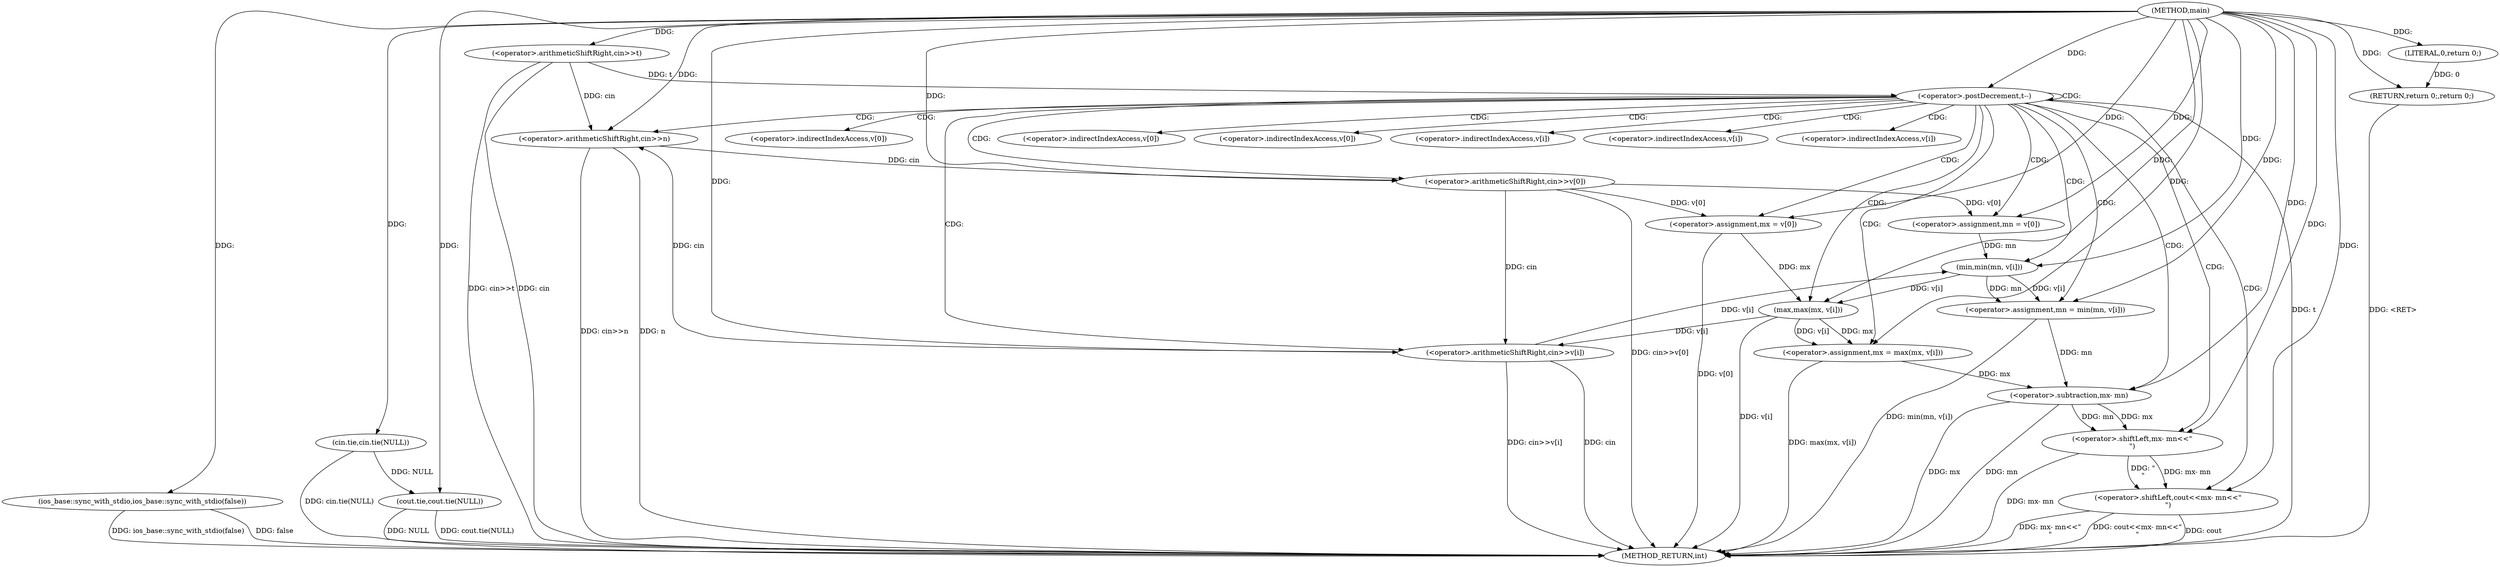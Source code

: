 digraph "main" {  
"1000111" [label = "(METHOD,main)" ]
"1000178" [label = "(METHOD_RETURN,int)" ]
"1000113" [label = "(ios_base::sync_with_stdio,ios_base::sync_with_stdio(false))" ]
"1000115" [label = "(cin.tie,cin.tie(NULL))" ]
"1000117" [label = "(cout.tie,cout.tie(NULL))" ]
"1000120" [label = "(<operator>.arithmeticShiftRight,cin>>t)" ]
"1000176" [label = "(RETURN,return 0;,return 0;)" ]
"1000124" [label = "(<operator>.postDecrement,t--)" ]
"1000177" [label = "(LITERAL,0,return 0;)" ]
"1000128" [label = "(<operator>.arithmeticShiftRight,cin>>n)" ]
"1000132" [label = "(<operator>.arithmeticShiftRight,cin>>v[0])" ]
"1000138" [label = "(<operator>.assignment,mn = v[0])" ]
"1000144" [label = "(<operator>.assignment,mx = v[0])" ]
"1000169" [label = "(<operator>.shiftLeft,cout<<mx- mn<<\"\n\")" ]
"1000150" [label = "(<operator>.arithmeticShiftRight,cin>>v[i])" ]
"1000155" [label = "(<operator>.assignment,mn = min(mn, v[i]))" ]
"1000162" [label = "(<operator>.assignment,mx = max(mx, v[i]))" ]
"1000171" [label = "(<operator>.shiftLeft,mx- mn<<\"\n\")" ]
"1000157" [label = "(min,min(mn, v[i]))" ]
"1000164" [label = "(max,max(mx, v[i]))" ]
"1000172" [label = "(<operator>.subtraction,mx- mn)" ]
"1000134" [label = "(<operator>.indirectIndexAccess,v[0])" ]
"1000140" [label = "(<operator>.indirectIndexAccess,v[0])" ]
"1000146" [label = "(<operator>.indirectIndexAccess,v[0])" ]
"1000152" [label = "(<operator>.indirectIndexAccess,v[i])" ]
"1000159" [label = "(<operator>.indirectIndexAccess,v[i])" ]
"1000166" [label = "(<operator>.indirectIndexAccess,v[i])" ]
  "1000113" -> "1000178"  [ label = "DDG: ios_base::sync_with_stdio(false)"] 
  "1000115" -> "1000178"  [ label = "DDG: cin.tie(NULL)"] 
  "1000117" -> "1000178"  [ label = "DDG: NULL"] 
  "1000117" -> "1000178"  [ label = "DDG: cout.tie(NULL)"] 
  "1000120" -> "1000178"  [ label = "DDG: cin"] 
  "1000120" -> "1000178"  [ label = "DDG: cin>>t"] 
  "1000124" -> "1000178"  [ label = "DDG: t"] 
  "1000128" -> "1000178"  [ label = "DDG: n"] 
  "1000128" -> "1000178"  [ label = "DDG: cin>>n"] 
  "1000132" -> "1000178"  [ label = "DDG: cin>>v[0]"] 
  "1000144" -> "1000178"  [ label = "DDG: v[0]"] 
  "1000150" -> "1000178"  [ label = "DDG: cin"] 
  "1000150" -> "1000178"  [ label = "DDG: cin>>v[i]"] 
  "1000155" -> "1000178"  [ label = "DDG: min(mn, v[i])"] 
  "1000164" -> "1000178"  [ label = "DDG: v[i]"] 
  "1000162" -> "1000178"  [ label = "DDG: max(mx, v[i])"] 
  "1000172" -> "1000178"  [ label = "DDG: mx"] 
  "1000172" -> "1000178"  [ label = "DDG: mn"] 
  "1000171" -> "1000178"  [ label = "DDG: mx- mn"] 
  "1000169" -> "1000178"  [ label = "DDG: mx- mn<<\"\n\""] 
  "1000169" -> "1000178"  [ label = "DDG: cout<<mx- mn<<\"\n\""] 
  "1000176" -> "1000178"  [ label = "DDG: <RET>"] 
  "1000169" -> "1000178"  [ label = "DDG: cout"] 
  "1000113" -> "1000178"  [ label = "DDG: false"] 
  "1000177" -> "1000176"  [ label = "DDG: 0"] 
  "1000111" -> "1000176"  [ label = "DDG: "] 
  "1000111" -> "1000113"  [ label = "DDG: "] 
  "1000111" -> "1000115"  [ label = "DDG: "] 
  "1000115" -> "1000117"  [ label = "DDG: NULL"] 
  "1000111" -> "1000117"  [ label = "DDG: "] 
  "1000111" -> "1000120"  [ label = "DDG: "] 
  "1000111" -> "1000177"  [ label = "DDG: "] 
  "1000120" -> "1000124"  [ label = "DDG: t"] 
  "1000111" -> "1000124"  [ label = "DDG: "] 
  "1000132" -> "1000138"  [ label = "DDG: v[0]"] 
  "1000132" -> "1000144"  [ label = "DDG: v[0]"] 
  "1000120" -> "1000128"  [ label = "DDG: cin"] 
  "1000150" -> "1000128"  [ label = "DDG: cin"] 
  "1000111" -> "1000128"  [ label = "DDG: "] 
  "1000128" -> "1000132"  [ label = "DDG: cin"] 
  "1000111" -> "1000132"  [ label = "DDG: "] 
  "1000111" -> "1000138"  [ label = "DDG: "] 
  "1000111" -> "1000144"  [ label = "DDG: "] 
  "1000157" -> "1000155"  [ label = "DDG: v[i]"] 
  "1000157" -> "1000155"  [ label = "DDG: mn"] 
  "1000164" -> "1000162"  [ label = "DDG: mx"] 
  "1000164" -> "1000162"  [ label = "DDG: v[i]"] 
  "1000111" -> "1000169"  [ label = "DDG: "] 
  "1000171" -> "1000169"  [ label = "DDG: mx- mn"] 
  "1000171" -> "1000169"  [ label = "DDG: \"\n\""] 
  "1000132" -> "1000150"  [ label = "DDG: cin"] 
  "1000111" -> "1000150"  [ label = "DDG: "] 
  "1000164" -> "1000150"  [ label = "DDG: v[i]"] 
  "1000111" -> "1000155"  [ label = "DDG: "] 
  "1000111" -> "1000162"  [ label = "DDG: "] 
  "1000172" -> "1000171"  [ label = "DDG: mn"] 
  "1000172" -> "1000171"  [ label = "DDG: mx"] 
  "1000111" -> "1000171"  [ label = "DDG: "] 
  "1000138" -> "1000157"  [ label = "DDG: mn"] 
  "1000111" -> "1000157"  [ label = "DDG: "] 
  "1000150" -> "1000157"  [ label = "DDG: v[i]"] 
  "1000144" -> "1000164"  [ label = "DDG: mx"] 
  "1000111" -> "1000164"  [ label = "DDG: "] 
  "1000157" -> "1000164"  [ label = "DDG: v[i]"] 
  "1000162" -> "1000172"  [ label = "DDG: mx"] 
  "1000111" -> "1000172"  [ label = "DDG: "] 
  "1000155" -> "1000172"  [ label = "DDG: mn"] 
  "1000124" -> "1000164"  [ label = "CDG: "] 
  "1000124" -> "1000159"  [ label = "CDG: "] 
  "1000124" -> "1000132"  [ label = "CDG: "] 
  "1000124" -> "1000128"  [ label = "CDG: "] 
  "1000124" -> "1000155"  [ label = "CDG: "] 
  "1000124" -> "1000124"  [ label = "CDG: "] 
  "1000124" -> "1000171"  [ label = "CDG: "] 
  "1000124" -> "1000152"  [ label = "CDG: "] 
  "1000124" -> "1000150"  [ label = "CDG: "] 
  "1000124" -> "1000166"  [ label = "CDG: "] 
  "1000124" -> "1000146"  [ label = "CDG: "] 
  "1000124" -> "1000162"  [ label = "CDG: "] 
  "1000124" -> "1000144"  [ label = "CDG: "] 
  "1000124" -> "1000157"  [ label = "CDG: "] 
  "1000124" -> "1000172"  [ label = "CDG: "] 
  "1000124" -> "1000140"  [ label = "CDG: "] 
  "1000124" -> "1000138"  [ label = "CDG: "] 
  "1000124" -> "1000169"  [ label = "CDG: "] 
  "1000124" -> "1000134"  [ label = "CDG: "] 
}
